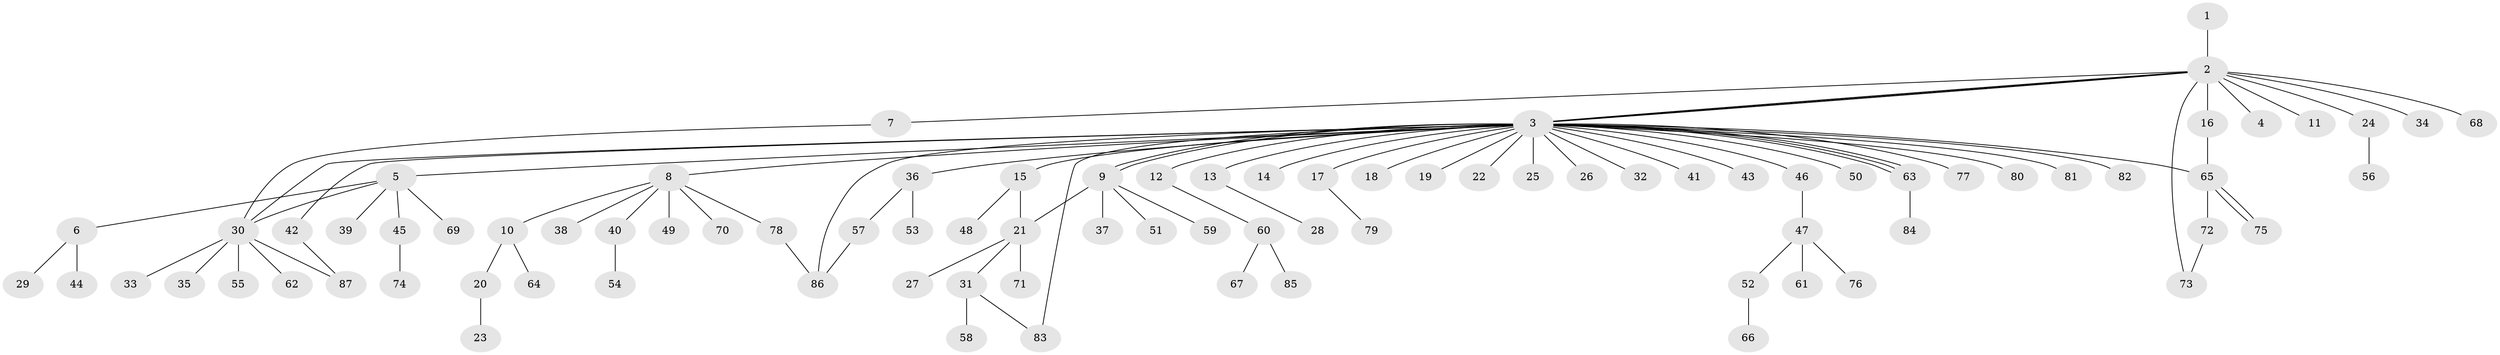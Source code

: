 // coarse degree distribution, {1: 0.5942028985507246, 11: 0.014492753623188406, 36: 0.014492753623188406, 5: 0.028985507246376812, 2: 0.2608695652173913, 8: 0.028985507246376812, 4: 0.028985507246376812, 3: 0.028985507246376812}
// Generated by graph-tools (version 1.1) at 2025/41/03/06/25 10:41:51]
// undirected, 87 vertices, 101 edges
graph export_dot {
graph [start="1"]
  node [color=gray90,style=filled];
  1;
  2;
  3;
  4;
  5;
  6;
  7;
  8;
  9;
  10;
  11;
  12;
  13;
  14;
  15;
  16;
  17;
  18;
  19;
  20;
  21;
  22;
  23;
  24;
  25;
  26;
  27;
  28;
  29;
  30;
  31;
  32;
  33;
  34;
  35;
  36;
  37;
  38;
  39;
  40;
  41;
  42;
  43;
  44;
  45;
  46;
  47;
  48;
  49;
  50;
  51;
  52;
  53;
  54;
  55;
  56;
  57;
  58;
  59;
  60;
  61;
  62;
  63;
  64;
  65;
  66;
  67;
  68;
  69;
  70;
  71;
  72;
  73;
  74;
  75;
  76;
  77;
  78;
  79;
  80;
  81;
  82;
  83;
  84;
  85;
  86;
  87;
  1 -- 2;
  2 -- 3;
  2 -- 3;
  2 -- 3;
  2 -- 4;
  2 -- 7;
  2 -- 11;
  2 -- 16;
  2 -- 24;
  2 -- 34;
  2 -- 68;
  2 -- 73;
  3 -- 5;
  3 -- 8;
  3 -- 9;
  3 -- 9;
  3 -- 12;
  3 -- 13;
  3 -- 14;
  3 -- 15;
  3 -- 17;
  3 -- 18;
  3 -- 19;
  3 -- 22;
  3 -- 25;
  3 -- 26;
  3 -- 30;
  3 -- 32;
  3 -- 36;
  3 -- 41;
  3 -- 42;
  3 -- 43;
  3 -- 46;
  3 -- 50;
  3 -- 63;
  3 -- 63;
  3 -- 63;
  3 -- 65;
  3 -- 77;
  3 -- 80;
  3 -- 81;
  3 -- 82;
  3 -- 83;
  3 -- 86;
  5 -- 6;
  5 -- 30;
  5 -- 39;
  5 -- 45;
  5 -- 69;
  6 -- 29;
  6 -- 44;
  7 -- 30;
  8 -- 10;
  8 -- 38;
  8 -- 40;
  8 -- 49;
  8 -- 70;
  8 -- 78;
  9 -- 21;
  9 -- 37;
  9 -- 51;
  9 -- 59;
  10 -- 20;
  10 -- 64;
  12 -- 60;
  13 -- 28;
  15 -- 21;
  15 -- 48;
  16 -- 65;
  17 -- 79;
  20 -- 23;
  21 -- 27;
  21 -- 31;
  21 -- 71;
  24 -- 56;
  30 -- 33;
  30 -- 35;
  30 -- 55;
  30 -- 62;
  30 -- 87;
  31 -- 58;
  31 -- 83;
  36 -- 53;
  36 -- 57;
  40 -- 54;
  42 -- 87;
  45 -- 74;
  46 -- 47;
  47 -- 52;
  47 -- 61;
  47 -- 76;
  52 -- 66;
  57 -- 86;
  60 -- 67;
  60 -- 85;
  63 -- 84;
  65 -- 72;
  65 -- 75;
  65 -- 75;
  72 -- 73;
  78 -- 86;
}
